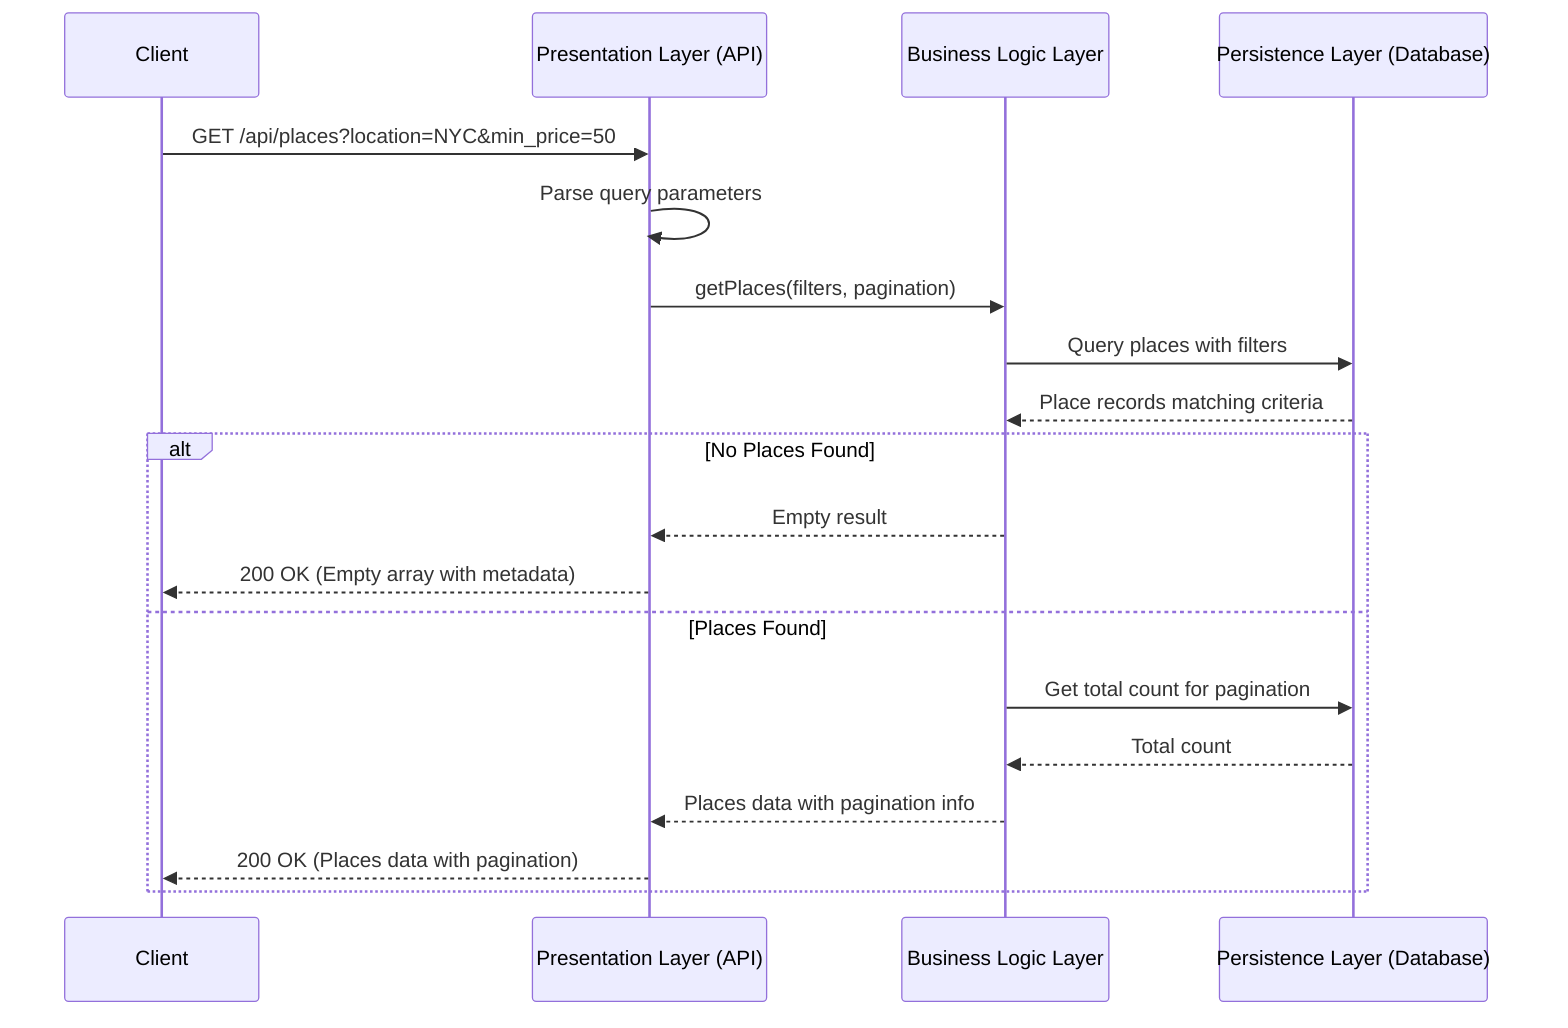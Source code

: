 sequenceDiagram
    participant Client
    participant API as Presentation Layer (API)
    participant PlaceService as Business Logic Layer
    participant DB as Persistence Layer (Database)
    
    Client->>API: GET /api/places?location=NYC&min_price=50
    API->>API: Parse query parameters
    API->>PlaceService: getPlaces(filters, pagination)
    PlaceService->>DB: Query places with filters
    DB-->>PlaceService: Place records matching criteria
    
    alt No Places Found
        PlaceService-->>API: Empty result
        API-->>Client: 200 OK (Empty array with metadata)
    else Places Found
        PlaceService->>DB: Get total count for pagination
        DB-->>PlaceService: Total count
        PlaceService-->>API: Places data with pagination info
        API-->>Client: 200 OK (Places data with pagination)
    end